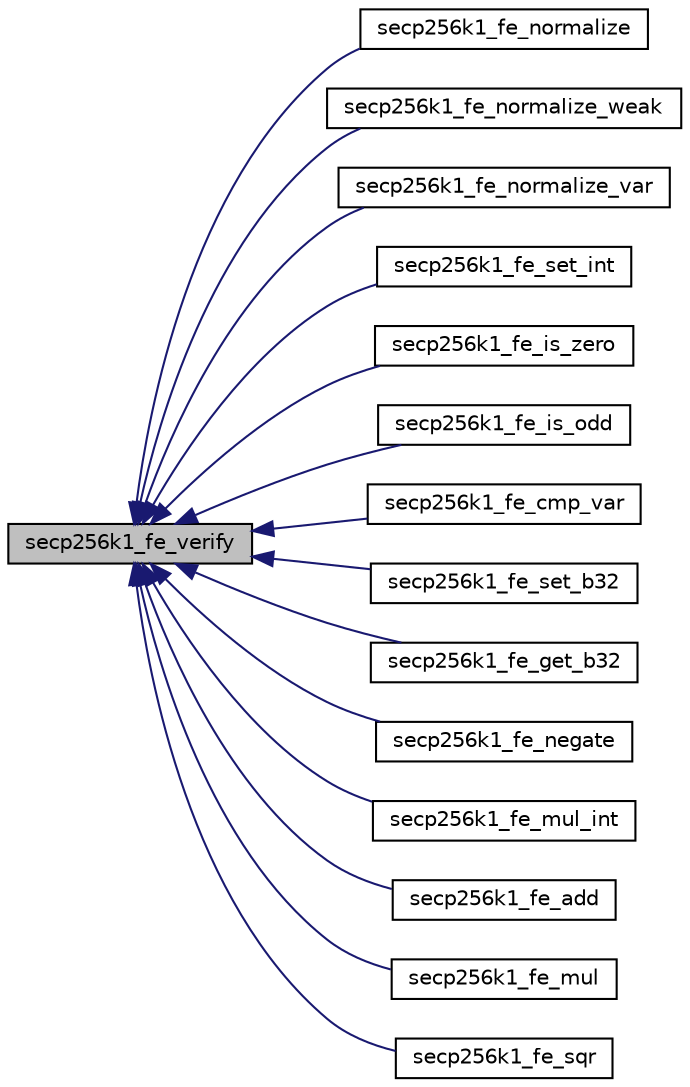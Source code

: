 digraph "secp256k1_fe_verify"
{
  edge [fontname="Helvetica",fontsize="10",labelfontname="Helvetica",labelfontsize="10"];
  node [fontname="Helvetica",fontsize="10",shape=record];
  rankdir="LR";
  Node59 [label="secp256k1_fe_verify",height=0.2,width=0.4,color="black", fillcolor="grey75", style="filled", fontcolor="black"];
  Node59 -> Node60 [dir="back",color="midnightblue",fontsize="10",style="solid",fontname="Helvetica"];
  Node60 [label="secp256k1_fe_normalize",height=0.2,width=0.4,color="black", fillcolor="white", style="filled",URL="$d6/dd5/field__5x52__impl_8h.html#a8e925e94d5a7330d2ae68f6642d0c7b9"];
  Node59 -> Node61 [dir="back",color="midnightblue",fontsize="10",style="solid",fontname="Helvetica"];
  Node61 [label="secp256k1_fe_normalize_weak",height=0.2,width=0.4,color="black", fillcolor="white", style="filled",URL="$d6/dd5/field__5x52__impl_8h.html#a0aaec7df2f708a451a8e1f41a943d8b1"];
  Node59 -> Node62 [dir="back",color="midnightblue",fontsize="10",style="solid",fontname="Helvetica"];
  Node62 [label="secp256k1_fe_normalize_var",height=0.2,width=0.4,color="black", fillcolor="white", style="filled",URL="$d6/dd5/field__5x52__impl_8h.html#a2d45c987537eadb2923c93aa3af9db71"];
  Node59 -> Node63 [dir="back",color="midnightblue",fontsize="10",style="solid",fontname="Helvetica"];
  Node63 [label="secp256k1_fe_set_int",height=0.2,width=0.4,color="black", fillcolor="white", style="filled",URL="$d6/dd5/field__5x52__impl_8h.html#a09de0a9b9315eb138ba2fb9ae390c37b"];
  Node59 -> Node64 [dir="back",color="midnightblue",fontsize="10",style="solid",fontname="Helvetica"];
  Node64 [label="secp256k1_fe_is_zero",height=0.2,width=0.4,color="black", fillcolor="white", style="filled",URL="$d6/dd5/field__5x52__impl_8h.html#a26a8258f312903d18081c6c15a571140"];
  Node59 -> Node65 [dir="back",color="midnightblue",fontsize="10",style="solid",fontname="Helvetica"];
  Node65 [label="secp256k1_fe_is_odd",height=0.2,width=0.4,color="black", fillcolor="white", style="filled",URL="$d6/dd5/field__5x52__impl_8h.html#a9f95c862e02af8bab643984456ac5585"];
  Node59 -> Node66 [dir="back",color="midnightblue",fontsize="10",style="solid",fontname="Helvetica"];
  Node66 [label="secp256k1_fe_cmp_var",height=0.2,width=0.4,color="black", fillcolor="white", style="filled",URL="$d6/dd5/field__5x52__impl_8h.html#af372f2088796ef5338bb43dbb6dd5277"];
  Node59 -> Node67 [dir="back",color="midnightblue",fontsize="10",style="solid",fontname="Helvetica"];
  Node67 [label="secp256k1_fe_set_b32",height=0.2,width=0.4,color="black", fillcolor="white", style="filled",URL="$d6/dd5/field__5x52__impl_8h.html#a5c86a65052e3b135919c00fe2233a43d"];
  Node59 -> Node68 [dir="back",color="midnightblue",fontsize="10",style="solid",fontname="Helvetica"];
  Node68 [label="secp256k1_fe_get_b32",height=0.2,width=0.4,color="black", fillcolor="white", style="filled",URL="$d6/dd5/field__5x52__impl_8h.html#abb1017649be14b9ac1823be3c573e542",tooltip="Convert a field element to a 32-byte big endian value. "];
  Node59 -> Node69 [dir="back",color="midnightblue",fontsize="10",style="solid",fontname="Helvetica"];
  Node69 [label="secp256k1_fe_negate",height=0.2,width=0.4,color="black", fillcolor="white", style="filled",URL="$d6/dd5/field__5x52__impl_8h.html#a83eb4b272cebe12d50cce564f6a7f86c"];
  Node59 -> Node70 [dir="back",color="midnightblue",fontsize="10",style="solid",fontname="Helvetica"];
  Node70 [label="secp256k1_fe_mul_int",height=0.2,width=0.4,color="black", fillcolor="white", style="filled",URL="$d6/dd5/field__5x52__impl_8h.html#a4cedb86cbf177037f187b4161f3a1c0e"];
  Node59 -> Node71 [dir="back",color="midnightblue",fontsize="10",style="solid",fontname="Helvetica"];
  Node71 [label="secp256k1_fe_add",height=0.2,width=0.4,color="black", fillcolor="white", style="filled",URL="$d6/dd5/field__5x52__impl_8h.html#abe12bdeda73ed4f520046c4d462a2f60"];
  Node59 -> Node72 [dir="back",color="midnightblue",fontsize="10",style="solid",fontname="Helvetica"];
  Node72 [label="secp256k1_fe_mul",height=0.2,width=0.4,color="black", fillcolor="white", style="filled",URL="$d6/dd5/field__5x52__impl_8h.html#a542b97d2574d9687c563d002587cf9a2"];
  Node59 -> Node73 [dir="back",color="midnightblue",fontsize="10",style="solid",fontname="Helvetica"];
  Node73 [label="secp256k1_fe_sqr",height=0.2,width=0.4,color="black", fillcolor="white", style="filled",URL="$d6/dd5/field__5x52__impl_8h.html#a6cbe550ca5eb35e683b1c8d68d8de26b"];
}
